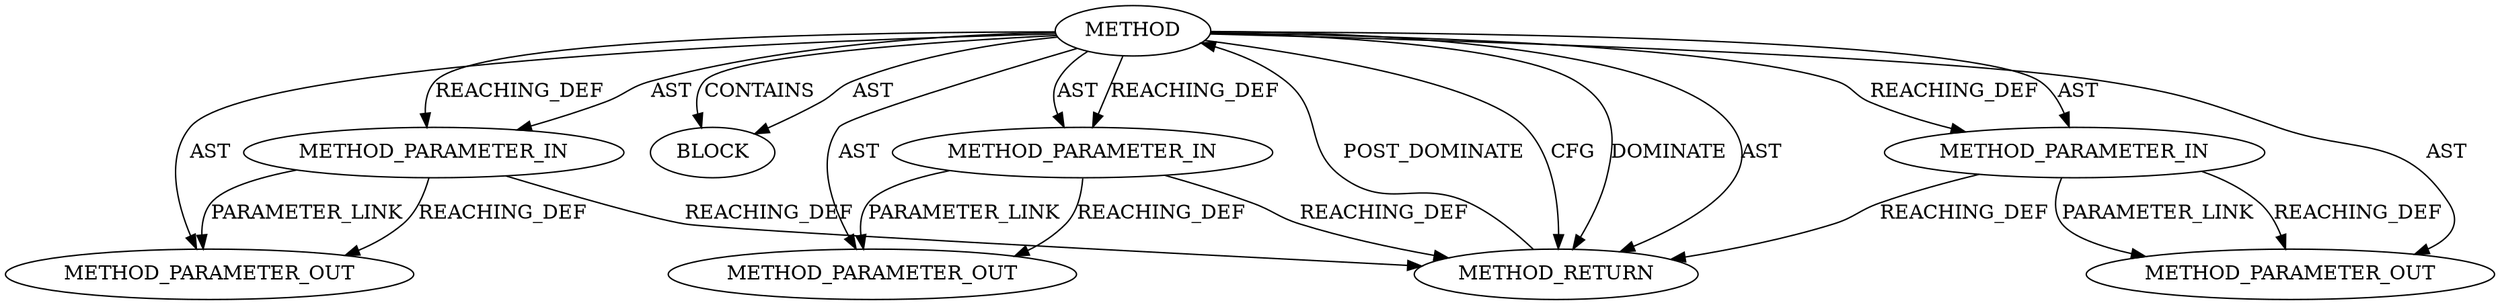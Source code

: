 digraph {
  26341 [label=METHOD AST_PARENT_TYPE="NAMESPACE_BLOCK" AST_PARENT_FULL_NAME="<global>" ORDER=0 CODE="<empty>" FULL_NAME="RSMBLY_BITMASK_MARK" IS_EXTERNAL=true FILENAME="<empty>" SIGNATURE="" NAME="RSMBLY_BITMASK_MARK"]
  27537 [label=METHOD_PARAMETER_OUT ORDER=3 CODE="p3" IS_VARIADIC=false TYPE_FULL_NAME="ANY" EVALUATION_STRATEGY="BY_VALUE" INDEX=3 NAME="p3"]
  27535 [label=METHOD_PARAMETER_OUT ORDER=1 CODE="p1" IS_VARIADIC=false TYPE_FULL_NAME="ANY" EVALUATION_STRATEGY="BY_VALUE" INDEX=1 NAME="p1"]
  26345 [label=BLOCK ORDER=1 ARGUMENT_INDEX=1 CODE="<empty>" TYPE_FULL_NAME="ANY"]
  26346 [label=METHOD_RETURN ORDER=2 CODE="RET" TYPE_FULL_NAME="ANY" EVALUATION_STRATEGY="BY_VALUE"]
  26343 [label=METHOD_PARAMETER_IN ORDER=2 CODE="p2" IS_VARIADIC=false TYPE_FULL_NAME="ANY" EVALUATION_STRATEGY="BY_VALUE" INDEX=2 NAME="p2"]
  27536 [label=METHOD_PARAMETER_OUT ORDER=2 CODE="p2" IS_VARIADIC=false TYPE_FULL_NAME="ANY" EVALUATION_STRATEGY="BY_VALUE" INDEX=2 NAME="p2"]
  26344 [label=METHOD_PARAMETER_IN ORDER=3 CODE="p3" IS_VARIADIC=false TYPE_FULL_NAME="ANY" EVALUATION_STRATEGY="BY_VALUE" INDEX=3 NAME="p3"]
  26342 [label=METHOD_PARAMETER_IN ORDER=1 CODE="p1" IS_VARIADIC=false TYPE_FULL_NAME="ANY" EVALUATION_STRATEGY="BY_VALUE" INDEX=1 NAME="p1"]
  26343 -> 27536 [label=PARAMETER_LINK ]
  26344 -> 27537 [label=REACHING_DEF VARIABLE="p3"]
  26341 -> 26346 [label=DOMINATE ]
  26342 -> 26346 [label=REACHING_DEF VARIABLE="p1"]
  26341 -> 26345 [label=AST ]
  26341 -> 26342 [label=REACHING_DEF VARIABLE=""]
  26341 -> 26343 [label=REACHING_DEF VARIABLE=""]
  26344 -> 27537 [label=PARAMETER_LINK ]
  26344 -> 26346 [label=REACHING_DEF VARIABLE="p3"]
  26341 -> 26344 [label=REACHING_DEF VARIABLE=""]
  26341 -> 27535 [label=AST ]
  26341 -> 27537 [label=AST ]
  26341 -> 26343 [label=AST ]
  26343 -> 27536 [label=REACHING_DEF VARIABLE="p2"]
  26341 -> 26342 [label=AST ]
  26346 -> 26341 [label=POST_DOMINATE ]
  26343 -> 26346 [label=REACHING_DEF VARIABLE="p2"]
  26341 -> 27536 [label=AST ]
  26341 -> 26346 [label=AST ]
  26342 -> 27535 [label=REACHING_DEF VARIABLE="p1"]
  26341 -> 26344 [label=AST ]
  26341 -> 26346 [label=CFG ]
  26342 -> 27535 [label=PARAMETER_LINK ]
  26341 -> 26345 [label=CONTAINS ]
}
